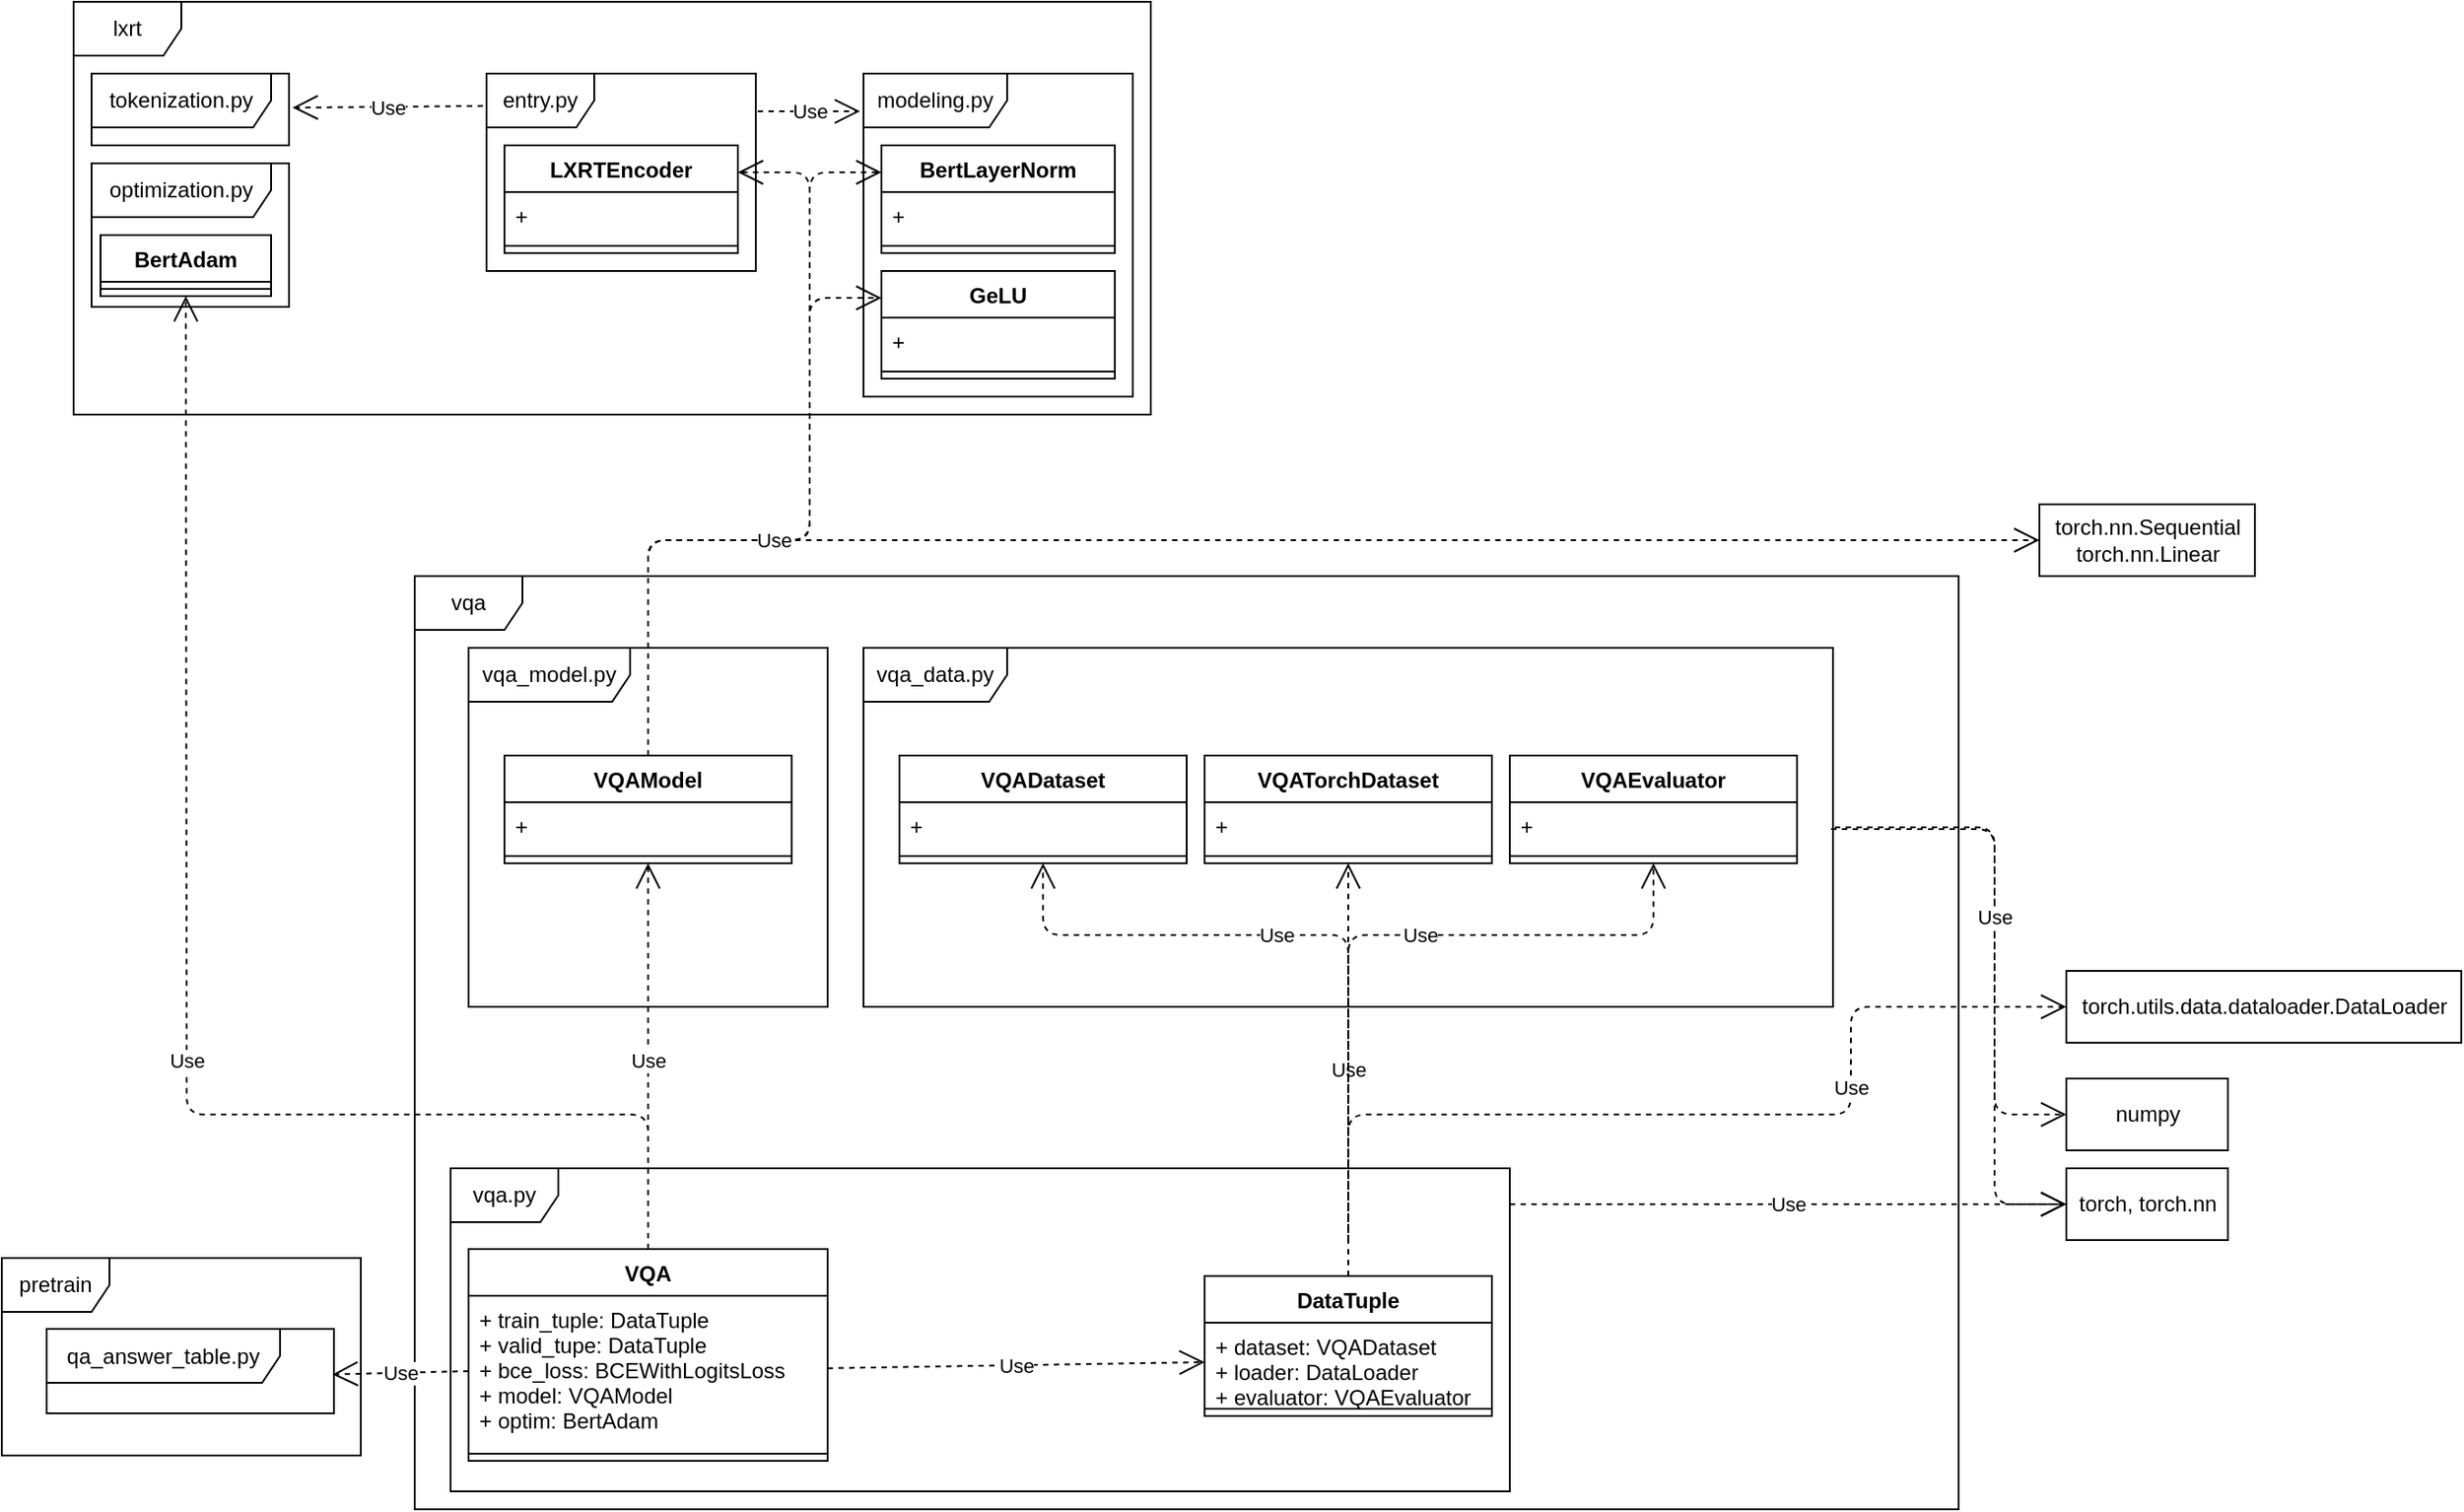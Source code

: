<mxfile version="15.3.1" type="device"><diagram name="Page-1" id="c4acf3e9-155e-7222-9cf6-157b1a14988f"><mxGraphModel dx="1673" dy="841" grid="1" gridSize="10" guides="1" tooltips="1" connect="1" arrows="1" fold="1" page="1" pageScale="1" pageWidth="850" pageHeight="1100" background="none" math="0" shadow="0"><root><mxCell id="0"/><mxCell id="1" parent="0"/><mxCell id="CMaid8qH8MAh_9g_JCo8-79" value="pretrain" style="shape=umlFrame;whiteSpace=wrap;html=1;" vertex="1" parent="1"><mxGeometry x="10" y="950" width="200" height="110" as="geometry"/></mxCell><mxCell id="CMaid8qH8MAh_9g_JCo8-78" value="vqa" style="shape=umlFrame;whiteSpace=wrap;html=1;" vertex="1" parent="1"><mxGeometry x="240" y="570" width="860" height="520" as="geometry"/></mxCell><mxCell id="CMaid8qH8MAh_9g_JCo8-2" value="vqa.py" style="shape=umlFrame;whiteSpace=wrap;html=1;" vertex="1" parent="1"><mxGeometry x="260" y="900" width="590" height="180" as="geometry"/></mxCell><mxCell id="CMaid8qH8MAh_9g_JCo8-3" value="VQA" style="swimlane;fontStyle=1;align=center;verticalAlign=top;childLayout=stackLayout;horizontal=1;startSize=26;horizontalStack=0;resizeParent=1;resizeParentMax=0;resizeLast=0;collapsible=1;marginBottom=0;" vertex="1" parent="1"><mxGeometry x="270" y="945" width="200" height="118" as="geometry"/></mxCell><mxCell id="CMaid8qH8MAh_9g_JCo8-4" value="+ train_tuple: DataTuple&#10;+ valid_tupe: DataTuple&#10;+ bce_loss: BCEWithLogitsLoss&#10;+ model: VQAModel&#10;+ optim: BertAdam" style="text;strokeColor=none;fillColor=none;align=left;verticalAlign=top;spacingLeft=4;spacingRight=4;overflow=hidden;rotatable=0;points=[[0,0.5],[1,0.5]];portConstraint=eastwest;" vertex="1" parent="CMaid8qH8MAh_9g_JCo8-3"><mxGeometry y="26" width="200" height="84" as="geometry"/></mxCell><mxCell id="CMaid8qH8MAh_9g_JCo8-5" value="" style="line;strokeWidth=1;fillColor=none;align=left;verticalAlign=middle;spacingTop=-1;spacingLeft=3;spacingRight=3;rotatable=0;labelPosition=right;points=[];portConstraint=eastwest;" vertex="1" parent="CMaid8qH8MAh_9g_JCo8-3"><mxGeometry y="110" width="200" height="8" as="geometry"/></mxCell><mxCell id="CMaid8qH8MAh_9g_JCo8-7" value="DataTuple" style="swimlane;fontStyle=1;align=center;verticalAlign=top;childLayout=stackLayout;horizontal=1;startSize=26;horizontalStack=0;resizeParent=1;resizeParentMax=0;resizeLast=0;collapsible=1;marginBottom=0;" vertex="1" parent="1"><mxGeometry x="680" y="960" width="160" height="78" as="geometry"/></mxCell><mxCell id="CMaid8qH8MAh_9g_JCo8-8" value="+ dataset: VQADataset&#10;+ loader: DataLoader&#10;+ evaluator: VQAEvaluator" style="text;strokeColor=none;fillColor=none;align=left;verticalAlign=top;spacingLeft=4;spacingRight=4;overflow=hidden;rotatable=0;points=[[0,0.5],[1,0.5]];portConstraint=eastwest;" vertex="1" parent="CMaid8qH8MAh_9g_JCo8-7"><mxGeometry y="26" width="160" height="44" as="geometry"/></mxCell><mxCell id="CMaid8qH8MAh_9g_JCo8-9" value="" style="line;strokeWidth=1;fillColor=none;align=left;verticalAlign=middle;spacingTop=-1;spacingLeft=3;spacingRight=3;rotatable=0;labelPosition=right;points=[];portConstraint=eastwest;" vertex="1" parent="CMaid8qH8MAh_9g_JCo8-7"><mxGeometry y="70" width="160" height="8" as="geometry"/></mxCell><mxCell id="CMaid8qH8MAh_9g_JCo8-11" value="vqa_data.py" style="shape=umlFrame;whiteSpace=wrap;html=1;width=80;height=30;" vertex="1" parent="1"><mxGeometry x="490" y="610" width="540" height="200" as="geometry"/></mxCell><mxCell id="CMaid8qH8MAh_9g_JCo8-12" value="Use" style="endArrow=open;endSize=12;dashed=1;html=1;exitX=0.5;exitY=0;exitDx=0;exitDy=0;entryX=0.5;entryY=1;entryDx=0;entryDy=0;" edge="1" parent="1" source="CMaid8qH8MAh_9g_JCo8-7" target="CMaid8qH8MAh_9g_JCo8-19"><mxGeometry width="160" relative="1" as="geometry"><mxPoint x="690" y="810" as="sourcePoint"/><mxPoint x="760" y="840" as="targetPoint"/></mxGeometry></mxCell><mxCell id="CMaid8qH8MAh_9g_JCo8-13" value="VQADataset" style="swimlane;fontStyle=1;align=center;verticalAlign=top;childLayout=stackLayout;horizontal=1;startSize=26;horizontalStack=0;resizeParent=1;resizeParentMax=0;resizeLast=0;collapsible=1;marginBottom=0;" vertex="1" parent="1"><mxGeometry x="510" y="670" width="160" height="60" as="geometry"/></mxCell><mxCell id="CMaid8qH8MAh_9g_JCo8-14" value="+ " style="text;strokeColor=none;fillColor=none;align=left;verticalAlign=top;spacingLeft=4;spacingRight=4;overflow=hidden;rotatable=0;points=[[0,0.5],[1,0.5]];portConstraint=eastwest;" vertex="1" parent="CMaid8qH8MAh_9g_JCo8-13"><mxGeometry y="26" width="160" height="26" as="geometry"/></mxCell><mxCell id="CMaid8qH8MAh_9g_JCo8-15" value="" style="line;strokeWidth=1;fillColor=none;align=left;verticalAlign=middle;spacingTop=-1;spacingLeft=3;spacingRight=3;rotatable=0;labelPosition=right;points=[];portConstraint=eastwest;" vertex="1" parent="CMaid8qH8MAh_9g_JCo8-13"><mxGeometry y="52" width="160" height="8" as="geometry"/></mxCell><mxCell id="CMaid8qH8MAh_9g_JCo8-19" value="VQATorchDataset" style="swimlane;fontStyle=1;align=center;verticalAlign=top;childLayout=stackLayout;horizontal=1;startSize=26;horizontalStack=0;resizeParent=1;resizeParentMax=0;resizeLast=0;collapsible=1;marginBottom=0;" vertex="1" parent="1"><mxGeometry x="680" y="670" width="160" height="60" as="geometry"/></mxCell><mxCell id="CMaid8qH8MAh_9g_JCo8-20" value="+ " style="text;strokeColor=none;fillColor=none;align=left;verticalAlign=top;spacingLeft=4;spacingRight=4;overflow=hidden;rotatable=0;points=[[0,0.5],[1,0.5]];portConstraint=eastwest;" vertex="1" parent="CMaid8qH8MAh_9g_JCo8-19"><mxGeometry y="26" width="160" height="26" as="geometry"/></mxCell><mxCell id="CMaid8qH8MAh_9g_JCo8-21" value="" style="line;strokeWidth=1;fillColor=none;align=left;verticalAlign=middle;spacingTop=-1;spacingLeft=3;spacingRight=3;rotatable=0;labelPosition=right;points=[];portConstraint=eastwest;" vertex="1" parent="CMaid8qH8MAh_9g_JCo8-19"><mxGeometry y="52" width="160" height="8" as="geometry"/></mxCell><mxCell id="CMaid8qH8MAh_9g_JCo8-22" value="VQAEvaluator" style="swimlane;fontStyle=1;align=center;verticalAlign=top;childLayout=stackLayout;horizontal=1;startSize=26;horizontalStack=0;resizeParent=1;resizeParentMax=0;resizeLast=0;collapsible=1;marginBottom=0;" vertex="1" parent="1"><mxGeometry x="850" y="670" width="160" height="60" as="geometry"/></mxCell><mxCell id="CMaid8qH8MAh_9g_JCo8-23" value="+ " style="text;strokeColor=none;fillColor=none;align=left;verticalAlign=top;spacingLeft=4;spacingRight=4;overflow=hidden;rotatable=0;points=[[0,0.5],[1,0.5]];portConstraint=eastwest;" vertex="1" parent="CMaid8qH8MAh_9g_JCo8-22"><mxGeometry y="26" width="160" height="26" as="geometry"/></mxCell><mxCell id="CMaid8qH8MAh_9g_JCo8-24" value="" style="line;strokeWidth=1;fillColor=none;align=left;verticalAlign=middle;spacingTop=-1;spacingLeft=3;spacingRight=3;rotatable=0;labelPosition=right;points=[];portConstraint=eastwest;" vertex="1" parent="CMaid8qH8MAh_9g_JCo8-22"><mxGeometry y="52" width="160" height="8" as="geometry"/></mxCell><mxCell id="CMaid8qH8MAh_9g_JCo8-26" value="Use" style="endArrow=open;endSize=12;dashed=1;html=1;entryX=0.5;entryY=1;entryDx=0;entryDy=0;" edge="1" parent="1" target="CMaid8qH8MAh_9g_JCo8-22"><mxGeometry x="0.105" width="160" relative="1" as="geometry"><mxPoint x="760" y="940" as="sourcePoint"/><mxPoint x="770" y="740" as="targetPoint"/><Array as="points"><mxPoint x="760" y="770"/><mxPoint x="930" y="770"/></Array><mxPoint as="offset"/></mxGeometry></mxCell><mxCell id="CMaid8qH8MAh_9g_JCo8-27" value="Use" style="endArrow=open;endSize=12;dashed=1;html=1;entryX=0.5;entryY=1;entryDx=0;entryDy=0;exitX=0.5;exitY=0;exitDx=0;exitDy=0;" edge="1" parent="1" source="CMaid8qH8MAh_9g_JCo8-7" target="CMaid8qH8MAh_9g_JCo8-13"><mxGeometry x="0.15" width="160" relative="1" as="geometry"><mxPoint x="770" y="950" as="sourcePoint"/><mxPoint x="940" y="740" as="targetPoint"/><Array as="points"><mxPoint x="760" y="770"/><mxPoint x="590" y="770"/></Array><mxPoint as="offset"/></mxGeometry></mxCell><mxCell id="CMaid8qH8MAh_9g_JCo8-28" value="torch.utils.data.dataloader.DataLoader" style="html=1;" vertex="1" parent="1"><mxGeometry x="1160" y="790" width="220" height="40" as="geometry"/></mxCell><mxCell id="CMaid8qH8MAh_9g_JCo8-29" value="Use" style="endArrow=open;endSize=12;dashed=1;html=1;entryX=0;entryY=0.5;entryDx=0;entryDy=0;exitX=0.5;exitY=0;exitDx=0;exitDy=0;" edge="1" parent="1" source="CMaid8qH8MAh_9g_JCo8-7" target="CMaid8qH8MAh_9g_JCo8-28"><mxGeometry x="0.4" width="160" relative="1" as="geometry"><mxPoint x="290" y="850" as="sourcePoint"/><mxPoint x="130" y="850" as="targetPoint"/><Array as="points"><mxPoint x="760" y="870"/><mxPoint x="1040" y="870"/><mxPoint x="1040" y="810"/><mxPoint x="1120" y="810"/></Array><mxPoint as="offset"/></mxGeometry></mxCell><mxCell id="CMaid8qH8MAh_9g_JCo8-30" value="Use" style="endArrow=open;endSize=12;dashed=1;html=1;entryX=0;entryY=0.5;entryDx=0;entryDy=0;" edge="1" parent="1" source="CMaid8qH8MAh_9g_JCo8-4" target="CMaid8qH8MAh_9g_JCo8-8"><mxGeometry width="160" relative="1" as="geometry"><mxPoint x="520" y="988" as="sourcePoint"/><mxPoint x="760" y="1090" as="targetPoint"/></mxGeometry></mxCell><mxCell id="CMaid8qH8MAh_9g_JCo8-31" value="vqa_model.py" style="shape=umlFrame;whiteSpace=wrap;html=1;width=90;height=30;" vertex="1" parent="1"><mxGeometry x="270" y="610" width="200" height="200" as="geometry"/></mxCell><mxCell id="CMaid8qH8MAh_9g_JCo8-32" value="torch, torch.nn" style="html=1;" vertex="1" parent="1"><mxGeometry x="1160" y="900" width="90" height="40" as="geometry"/></mxCell><mxCell id="CMaid8qH8MAh_9g_JCo8-35" value="Use" style="endArrow=open;endSize=12;dashed=1;html=1;entryX=0;entryY=0.5;entryDx=0;entryDy=0;exitX=1;exitY=0.111;exitDx=0;exitDy=0;exitPerimeter=0;" edge="1" parent="1" source="CMaid8qH8MAh_9g_JCo8-2" target="CMaid8qH8MAh_9g_JCo8-32"><mxGeometry width="160" relative="1" as="geometry"><mxPoint x="450" y="920" as="sourcePoint"/><mxPoint x="600" y="960" as="targetPoint"/></mxGeometry></mxCell><mxCell id="CMaid8qH8MAh_9g_JCo8-36" value="VQAModel" style="swimlane;fontStyle=1;align=center;verticalAlign=top;childLayout=stackLayout;horizontal=1;startSize=26;horizontalStack=0;resizeParent=1;resizeParentMax=0;resizeLast=0;collapsible=1;marginBottom=0;" vertex="1" parent="1"><mxGeometry x="290" y="670" width="160" height="60" as="geometry"/></mxCell><mxCell id="CMaid8qH8MAh_9g_JCo8-37" value="+ " style="text;strokeColor=none;fillColor=none;align=left;verticalAlign=top;spacingLeft=4;spacingRight=4;overflow=hidden;rotatable=0;points=[[0,0.5],[1,0.5]];portConstraint=eastwest;" vertex="1" parent="CMaid8qH8MAh_9g_JCo8-36"><mxGeometry y="26" width="160" height="26" as="geometry"/></mxCell><mxCell id="CMaid8qH8MAh_9g_JCo8-38" value="" style="line;strokeWidth=1;fillColor=none;align=left;verticalAlign=middle;spacingTop=-1;spacingLeft=3;spacingRight=3;rotatable=0;labelPosition=right;points=[];portConstraint=eastwest;" vertex="1" parent="CMaid8qH8MAh_9g_JCo8-36"><mxGeometry y="52" width="160" height="8" as="geometry"/></mxCell><mxCell id="CMaid8qH8MAh_9g_JCo8-40" value="Use" style="endArrow=open;endSize=12;dashed=1;html=1;exitX=0.5;exitY=0;exitDx=0;exitDy=0;entryX=0.5;entryY=1;entryDx=0;entryDy=0;" edge="1" parent="1" source="CMaid8qH8MAh_9g_JCo8-3" target="CMaid8qH8MAh_9g_JCo8-36"><mxGeometry x="-0.023" width="160" relative="1" as="geometry"><mxPoint x="370" y="800" as="sourcePoint"/><mxPoint x="530" y="800" as="targetPoint"/><mxPoint as="offset"/></mxGeometry></mxCell><mxCell id="CMaid8qH8MAh_9g_JCo8-42" value="qa_answer_table.py" style="shape=umlFrame;whiteSpace=wrap;html=1;width=130;height=30;" vertex="1" parent="1"><mxGeometry x="35" y="989.5" width="160" height="47" as="geometry"/></mxCell><mxCell id="CMaid8qH8MAh_9g_JCo8-43" value="Use" style="endArrow=open;endSize=12;dashed=1;html=1;exitX=0;exitY=0.5;exitDx=0;exitDy=0;entryX=0.995;entryY=0.539;entryDx=0;entryDy=0;entryPerimeter=0;" edge="1" parent="1" source="CMaid8qH8MAh_9g_JCo8-4" target="CMaid8qH8MAh_9g_JCo8-42"><mxGeometry width="160" relative="1" as="geometry"><mxPoint x="30" y="910" as="sourcePoint"/><mxPoint x="190" y="910" as="targetPoint"/></mxGeometry></mxCell><mxCell id="CMaid8qH8MAh_9g_JCo8-44" value="Use" style="endArrow=open;endSize=12;dashed=1;html=1;exitX=1.002;exitY=0.5;exitDx=0;exitDy=0;exitPerimeter=0;entryX=0;entryY=0.5;entryDx=0;entryDy=0;" edge="1" parent="1" source="CMaid8qH8MAh_9g_JCo8-11" target="CMaid8qH8MAh_9g_JCo8-32"><mxGeometry x="-0.18" width="160" relative="1" as="geometry"><mxPoint x="1100" y="710" as="sourcePoint"/><mxPoint x="1260" y="710" as="targetPoint"/><Array as="points"><mxPoint x="1120" y="710"/><mxPoint x="1120" y="920"/></Array><mxPoint as="offset"/></mxGeometry></mxCell><mxCell id="CMaid8qH8MAh_9g_JCo8-45" value="numpy" style="html=1;" vertex="1" parent="1"><mxGeometry x="1160" y="850" width="90" height="40" as="geometry"/></mxCell><mxCell id="CMaid8qH8MAh_9g_JCo8-46" value="Use" style="endArrow=open;endSize=12;dashed=1;html=1;exitX=0.998;exitY=0.505;exitDx=0;exitDy=0;exitPerimeter=0;entryX=0;entryY=0.5;entryDx=0;entryDy=0;" edge="1" parent="1" source="CMaid8qH8MAh_9g_JCo8-11" target="CMaid8qH8MAh_9g_JCo8-45"><mxGeometry x="-0.034" width="160" relative="1" as="geometry"><mxPoint x="1090" y="710" as="sourcePoint"/><mxPoint x="1250" y="710" as="targetPoint"/><Array as="points"><mxPoint x="1120" y="711"/><mxPoint x="1120" y="870"/></Array><mxPoint as="offset"/></mxGeometry></mxCell><mxCell id="CMaid8qH8MAh_9g_JCo8-47" value="lxrt" style="shape=umlFrame;whiteSpace=wrap;html=1;" vertex="1" parent="1"><mxGeometry x="50" y="250" width="600" height="230" as="geometry"/></mxCell><mxCell id="CMaid8qH8MAh_9g_JCo8-48" value="entry.py" style="shape=umlFrame;whiteSpace=wrap;html=1;" vertex="1" parent="1"><mxGeometry x="280" y="290" width="150" height="110" as="geometry"/></mxCell><mxCell id="CMaid8qH8MAh_9g_JCo8-49" value="modeling.py" style="shape=umlFrame;whiteSpace=wrap;html=1;width=80;height=30;" vertex="1" parent="1"><mxGeometry x="490" y="290" width="150" height="180" as="geometry"/></mxCell><mxCell id="CMaid8qH8MAh_9g_JCo8-50" value="LXRTEncoder" style="swimlane;fontStyle=1;align=center;verticalAlign=top;childLayout=stackLayout;horizontal=1;startSize=26;horizontalStack=0;resizeParent=1;resizeParentMax=0;resizeLast=0;collapsible=1;marginBottom=0;" vertex="1" parent="1"><mxGeometry x="290" y="330" width="130" height="60" as="geometry"/></mxCell><mxCell id="CMaid8qH8MAh_9g_JCo8-51" value="+ " style="text;strokeColor=none;fillColor=none;align=left;verticalAlign=top;spacingLeft=4;spacingRight=4;overflow=hidden;rotatable=0;points=[[0,0.5],[1,0.5]];portConstraint=eastwest;" vertex="1" parent="CMaid8qH8MAh_9g_JCo8-50"><mxGeometry y="26" width="130" height="26" as="geometry"/></mxCell><mxCell id="CMaid8qH8MAh_9g_JCo8-52" value="" style="line;strokeWidth=1;fillColor=none;align=left;verticalAlign=middle;spacingTop=-1;spacingLeft=3;spacingRight=3;rotatable=0;labelPosition=right;points=[];portConstraint=eastwest;" vertex="1" parent="CMaid8qH8MAh_9g_JCo8-50"><mxGeometry y="52" width="130" height="8" as="geometry"/></mxCell><mxCell id="CMaid8qH8MAh_9g_JCo8-54" value="BertLayerNorm" style="swimlane;fontStyle=1;align=center;verticalAlign=top;childLayout=stackLayout;horizontal=1;startSize=26;horizontalStack=0;resizeParent=1;resizeParentMax=0;resizeLast=0;collapsible=1;marginBottom=0;" vertex="1" parent="1"><mxGeometry x="500" y="330" width="130" height="60" as="geometry"/></mxCell><mxCell id="CMaid8qH8MAh_9g_JCo8-55" value="+ " style="text;strokeColor=none;fillColor=none;align=left;verticalAlign=top;spacingLeft=4;spacingRight=4;overflow=hidden;rotatable=0;points=[[0,0.5],[1,0.5]];portConstraint=eastwest;" vertex="1" parent="CMaid8qH8MAh_9g_JCo8-54"><mxGeometry y="26" width="130" height="26" as="geometry"/></mxCell><mxCell id="CMaid8qH8MAh_9g_JCo8-56" value="" style="line;strokeWidth=1;fillColor=none;align=left;verticalAlign=middle;spacingTop=-1;spacingLeft=3;spacingRight=3;rotatable=0;labelPosition=right;points=[];portConstraint=eastwest;" vertex="1" parent="CMaid8qH8MAh_9g_JCo8-54"><mxGeometry y="52" width="130" height="8" as="geometry"/></mxCell><mxCell id="CMaid8qH8MAh_9g_JCo8-57" value="GeLU" style="swimlane;fontStyle=1;align=center;verticalAlign=top;childLayout=stackLayout;horizontal=1;startSize=26;horizontalStack=0;resizeParent=1;resizeParentMax=0;resizeLast=0;collapsible=1;marginBottom=0;" vertex="1" parent="1"><mxGeometry x="500" y="400" width="130" height="60" as="geometry"/></mxCell><mxCell id="CMaid8qH8MAh_9g_JCo8-58" value="+ " style="text;strokeColor=none;fillColor=none;align=left;verticalAlign=top;spacingLeft=4;spacingRight=4;overflow=hidden;rotatable=0;points=[[0,0.5],[1,0.5]];portConstraint=eastwest;" vertex="1" parent="CMaid8qH8MAh_9g_JCo8-57"><mxGeometry y="26" width="130" height="26" as="geometry"/></mxCell><mxCell id="CMaid8qH8MAh_9g_JCo8-59" value="" style="line;strokeWidth=1;fillColor=none;align=left;verticalAlign=middle;spacingTop=-1;spacingLeft=3;spacingRight=3;rotatable=0;labelPosition=right;points=[];portConstraint=eastwest;" vertex="1" parent="CMaid8qH8MAh_9g_JCo8-57"><mxGeometry y="52" width="130" height="8" as="geometry"/></mxCell><mxCell id="CMaid8qH8MAh_9g_JCo8-60" value="Use" style="endArrow=open;endSize=12;dashed=1;html=1;exitX=0.5;exitY=0;exitDx=0;exitDy=0;entryX=1;entryY=0.25;entryDx=0;entryDy=0;" edge="1" parent="1" source="CMaid8qH8MAh_9g_JCo8-36" target="CMaid8qH8MAh_9g_JCo8-50"><mxGeometry x="-0.165" width="160" relative="1" as="geometry"><mxPoint x="400" y="570" as="sourcePoint"/><mxPoint x="560" y="570" as="targetPoint"/><Array as="points"><mxPoint x="370" y="550"/><mxPoint x="460" y="550"/><mxPoint x="460" y="345"/></Array><mxPoint as="offset"/></mxGeometry></mxCell><mxCell id="CMaid8qH8MAh_9g_JCo8-61" value="Use" style="endArrow=open;endSize=12;dashed=1;html=1;entryX=0;entryY=0.25;entryDx=0;entryDy=0;exitX=0.5;exitY=0;exitDx=0;exitDy=0;" edge="1" parent="1" source="CMaid8qH8MAh_9g_JCo8-36" target="CMaid8qH8MAh_9g_JCo8-54"><mxGeometry x="-0.165" width="160" relative="1" as="geometry"><mxPoint x="370" y="640" as="sourcePoint"/><mxPoint x="420" y="345" as="targetPoint"/><Array as="points"><mxPoint x="370" y="550"/><mxPoint x="460" y="550"/><mxPoint x="460" y="345"/></Array><mxPoint as="offset"/></mxGeometry></mxCell><mxCell id="CMaid8qH8MAh_9g_JCo8-62" value="Use" style="endArrow=open;endSize=12;dashed=1;html=1;entryX=0;entryY=0.25;entryDx=0;entryDy=0;exitX=0.5;exitY=0;exitDx=0;exitDy=0;" edge="1" parent="1" source="CMaid8qH8MAh_9g_JCo8-36" target="CMaid8qH8MAh_9g_JCo8-57"><mxGeometry x="-0.013" width="160" relative="1" as="geometry"><mxPoint x="370" y="650" as="sourcePoint"/><mxPoint x="500" y="345" as="targetPoint"/><Array as="points"><mxPoint x="370" y="550"/><mxPoint x="460" y="550"/><mxPoint x="460" y="415"/></Array><mxPoint as="offset"/></mxGeometry></mxCell><mxCell id="CMaid8qH8MAh_9g_JCo8-63" value="torch.nn.Sequential&lt;br&gt;torch.nn.Linear" style="html=1;" vertex="1" parent="1"><mxGeometry x="1145" y="530" width="120" height="40" as="geometry"/></mxCell><mxCell id="CMaid8qH8MAh_9g_JCo8-64" value="Use" style="endArrow=open;endSize=12;dashed=1;html=1;entryX=0;entryY=0.5;entryDx=0;entryDy=0;exitX=0.5;exitY=0;exitDx=0;exitDy=0;" edge="1" parent="1" source="CMaid8qH8MAh_9g_JCo8-36" target="CMaid8qH8MAh_9g_JCo8-63"><mxGeometry x="-0.575" width="160" relative="1" as="geometry"><mxPoint x="380" y="680" as="sourcePoint"/><mxPoint x="510" y="425" as="targetPoint"/><Array as="points"><mxPoint x="370" y="550"/><mxPoint x="460" y="550"/></Array><mxPoint as="offset"/></mxGeometry></mxCell><mxCell id="CMaid8qH8MAh_9g_JCo8-65" value="tokenization.py" style="shape=umlFrame;whiteSpace=wrap;html=1;width=100;height=30;" vertex="1" parent="1"><mxGeometry x="60" y="290" width="110" height="40" as="geometry"/></mxCell><mxCell id="CMaid8qH8MAh_9g_JCo8-66" value="Use" style="endArrow=open;endSize=12;dashed=1;html=1;entryX=1.018;entryY=0.475;entryDx=0;entryDy=0;entryPerimeter=0;exitX=-0.013;exitY=0.164;exitDx=0;exitDy=0;exitPerimeter=0;" edge="1" parent="1" source="CMaid8qH8MAh_9g_JCo8-48" target="CMaid8qH8MAh_9g_JCo8-65"><mxGeometry width="160" relative="1" as="geometry"><mxPoint x="250" y="309" as="sourcePoint"/><mxPoint x="220" y="390" as="targetPoint"/></mxGeometry></mxCell><mxCell id="CMaid8qH8MAh_9g_JCo8-67" value="optimization.py" style="shape=umlFrame;whiteSpace=wrap;html=1;width=100;height=30;" vertex="1" parent="1"><mxGeometry x="60" y="340" width="110" height="80" as="geometry"/></mxCell><mxCell id="CMaid8qH8MAh_9g_JCo8-72" value="BertAdam" style="swimlane;fontStyle=1;align=center;verticalAlign=top;childLayout=stackLayout;horizontal=1;startSize=26;horizontalStack=0;resizeParent=1;resizeParentMax=0;resizeLast=0;collapsible=1;marginBottom=0;" vertex="1" parent="1"><mxGeometry x="65" y="380" width="95" height="34" as="geometry"/></mxCell><mxCell id="CMaid8qH8MAh_9g_JCo8-74" value="" style="line;strokeWidth=1;fillColor=none;align=left;verticalAlign=middle;spacingTop=-1;spacingLeft=3;spacingRight=3;rotatable=0;labelPosition=right;points=[];portConstraint=eastwest;" vertex="1" parent="CMaid8qH8MAh_9g_JCo8-72"><mxGeometry y="26" width="95" height="8" as="geometry"/></mxCell><mxCell id="CMaid8qH8MAh_9g_JCo8-76" value="Use" style="endArrow=open;endSize=12;dashed=1;html=1;exitX=0.5;exitY=0;exitDx=0;exitDy=0;entryX=0.5;entryY=1;entryDx=0;entryDy=0;" edge="1" parent="1" source="CMaid8qH8MAh_9g_JCo8-3" target="CMaid8qH8MAh_9g_JCo8-72"><mxGeometry x="-0.081" width="160" relative="1" as="geometry"><mxPoint x="400" y="860" as="sourcePoint"/><mxPoint x="560" y="860" as="targetPoint"/><Array as="points"><mxPoint x="370" y="870"/><mxPoint x="113" y="870"/></Array><mxPoint as="offset"/></mxGeometry></mxCell><mxCell id="CMaid8qH8MAh_9g_JCo8-77" value="Use" style="endArrow=open;endSize=12;dashed=1;html=1;entryX=-0.013;entryY=0.117;entryDx=0;entryDy=0;entryPerimeter=0;exitX=1.007;exitY=0.191;exitDx=0;exitDy=0;exitPerimeter=0;" edge="1" parent="1" source="CMaid8qH8MAh_9g_JCo8-48" target="CMaid8qH8MAh_9g_JCo8-49"><mxGeometry width="160" relative="1" as="geometry"><mxPoint x="288.05" y="318.04" as="sourcePoint"/><mxPoint x="181.98" y="319" as="targetPoint"/></mxGeometry></mxCell></root></mxGraphModel></diagram></mxfile>